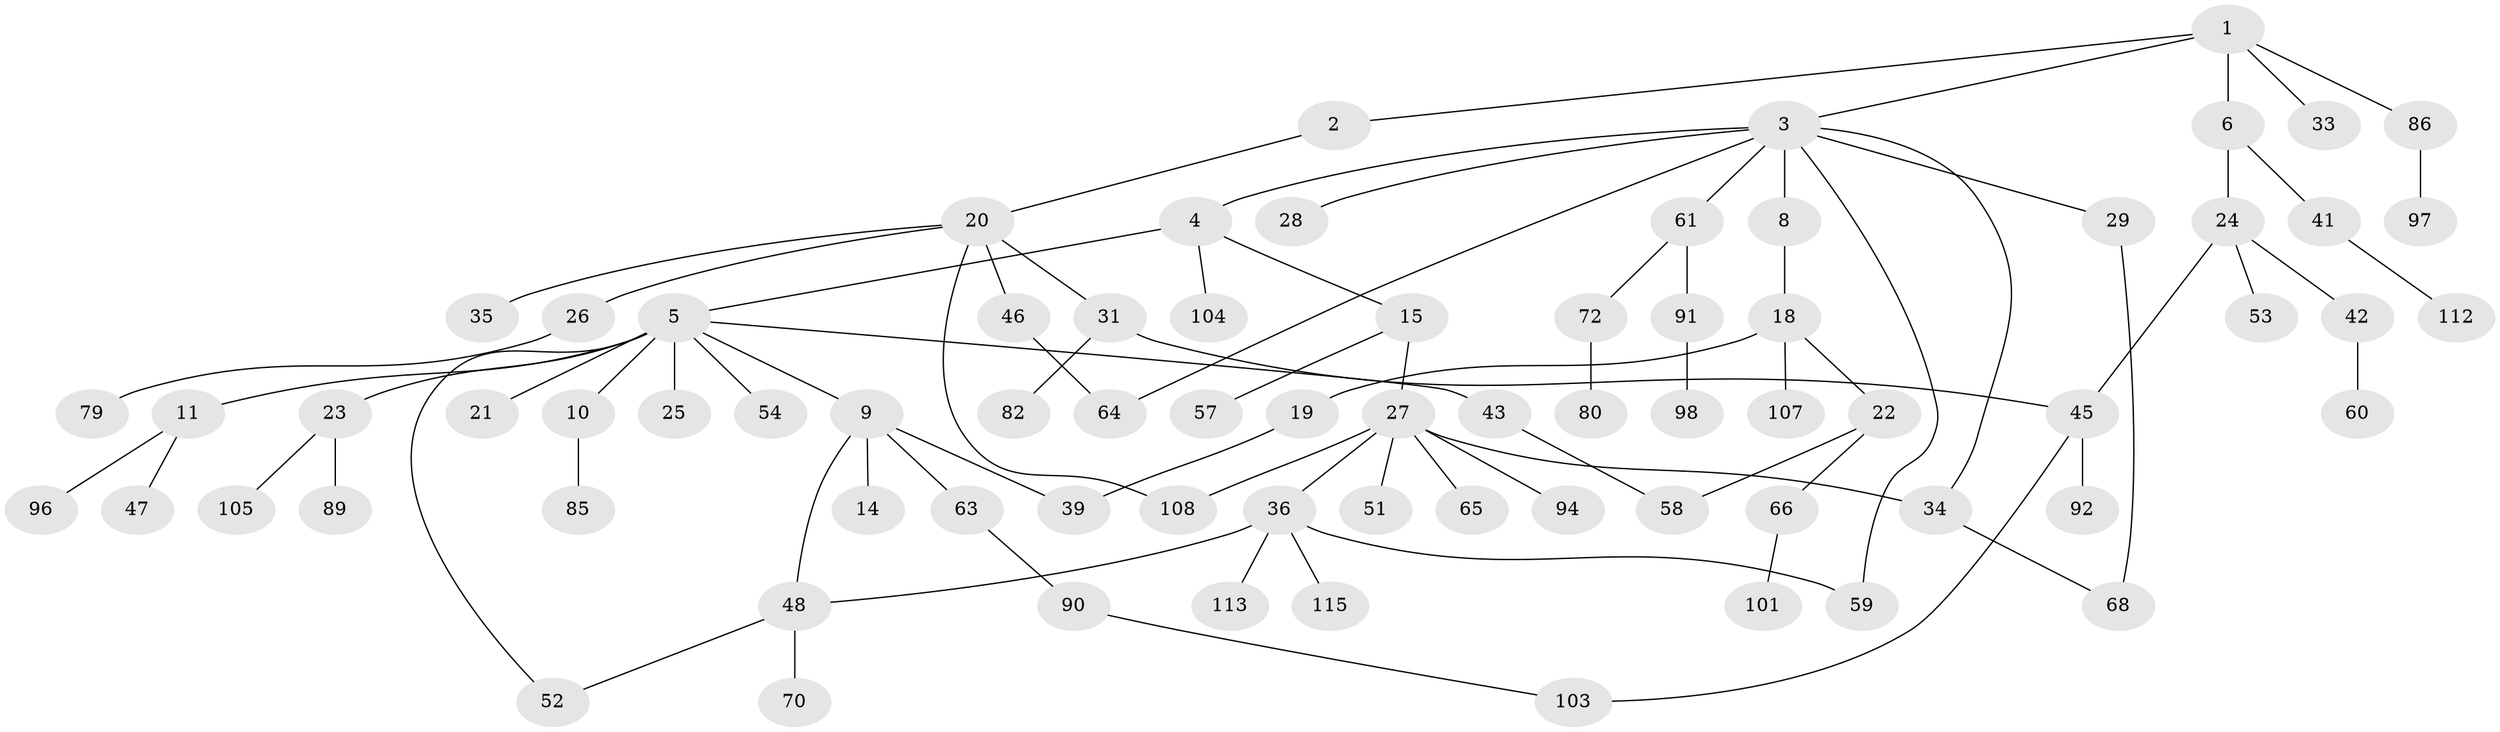 // original degree distribution, {4: 0.0603448275862069, 3: 0.1724137931034483, 8: 0.008620689655172414, 6: 0.017241379310344827, 5: 0.04310344827586207, 2: 0.29310344827586204, 1: 0.39655172413793105, 7: 0.008620689655172414}
// Generated by graph-tools (version 1.1) at 2025/10/02/27/25 16:10:55]
// undirected, 75 vertices, 85 edges
graph export_dot {
graph [start="1"]
  node [color=gray90,style=filled];
  1 [super="+12"];
  2 [super="+16"];
  3 [super="+17"];
  4 [super="+13"];
  5 [super="+7"];
  6 [super="+74"];
  8 [super="+93"];
  9 [super="+87"];
  10;
  11;
  14 [super="+78"];
  15 [super="+50"];
  18 [super="+40"];
  19 [super="+37"];
  20 [super="+77"];
  21;
  22 [super="+116"];
  23 [super="+30"];
  24 [super="+44"];
  25 [super="+32"];
  26;
  27 [super="+38"];
  28;
  29;
  31 [super="+56"];
  33 [super="+106"];
  34;
  35;
  36 [super="+81"];
  39 [super="+76"];
  41;
  42;
  43 [super="+114"];
  45 [super="+83"];
  46 [super="+49"];
  47 [super="+111"];
  48 [super="+55"];
  51 [super="+75"];
  52;
  53;
  54 [super="+95"];
  57 [super="+62"];
  58;
  59 [super="+69"];
  60;
  61 [super="+71"];
  63 [super="+73"];
  64 [super="+110"];
  65 [super="+67"];
  66 [super="+84"];
  68 [super="+99"];
  70 [super="+102"];
  72;
  79;
  80;
  82;
  85;
  86 [super="+88"];
  89;
  90;
  91 [super="+100"];
  92;
  94;
  96;
  97;
  98;
  101;
  103 [super="+109"];
  104;
  105;
  107;
  108;
  112;
  113;
  115;
  1 -- 2;
  1 -- 3;
  1 -- 6;
  1 -- 86;
  1 -- 33;
  2 -- 20;
  3 -- 4;
  3 -- 8;
  3 -- 34;
  3 -- 61;
  3 -- 64;
  3 -- 28;
  3 -- 29;
  3 -- 59;
  4 -- 5;
  4 -- 15;
  4 -- 104;
  5 -- 11;
  5 -- 23;
  5 -- 25;
  5 -- 54;
  5 -- 52;
  5 -- 21;
  5 -- 9;
  5 -- 10;
  5 -- 43;
  6 -- 24;
  6 -- 41;
  8 -- 18;
  9 -- 14;
  9 -- 63;
  9 -- 48;
  9 -- 39;
  10 -- 85;
  11 -- 47;
  11 -- 96;
  15 -- 27;
  15 -- 57;
  18 -- 19 [weight=2];
  18 -- 22;
  18 -- 107;
  19 -- 39;
  20 -- 26;
  20 -- 31;
  20 -- 35;
  20 -- 46;
  20 -- 108;
  22 -- 66;
  22 -- 58;
  23 -- 89;
  23 -- 105;
  24 -- 42;
  24 -- 45;
  24 -- 53;
  26 -- 79;
  27 -- 36;
  27 -- 94;
  27 -- 108;
  27 -- 65;
  27 -- 34;
  27 -- 51;
  29 -- 68;
  31 -- 82;
  31 -- 45;
  34 -- 68;
  36 -- 48;
  36 -- 59;
  36 -- 115;
  36 -- 113;
  41 -- 112;
  42 -- 60;
  43 -- 58;
  45 -- 92;
  45 -- 103;
  46 -- 64;
  48 -- 70;
  48 -- 52;
  61 -- 72;
  61 -- 91;
  63 -- 90;
  66 -- 101;
  72 -- 80;
  86 -- 97;
  90 -- 103;
  91 -- 98;
}
